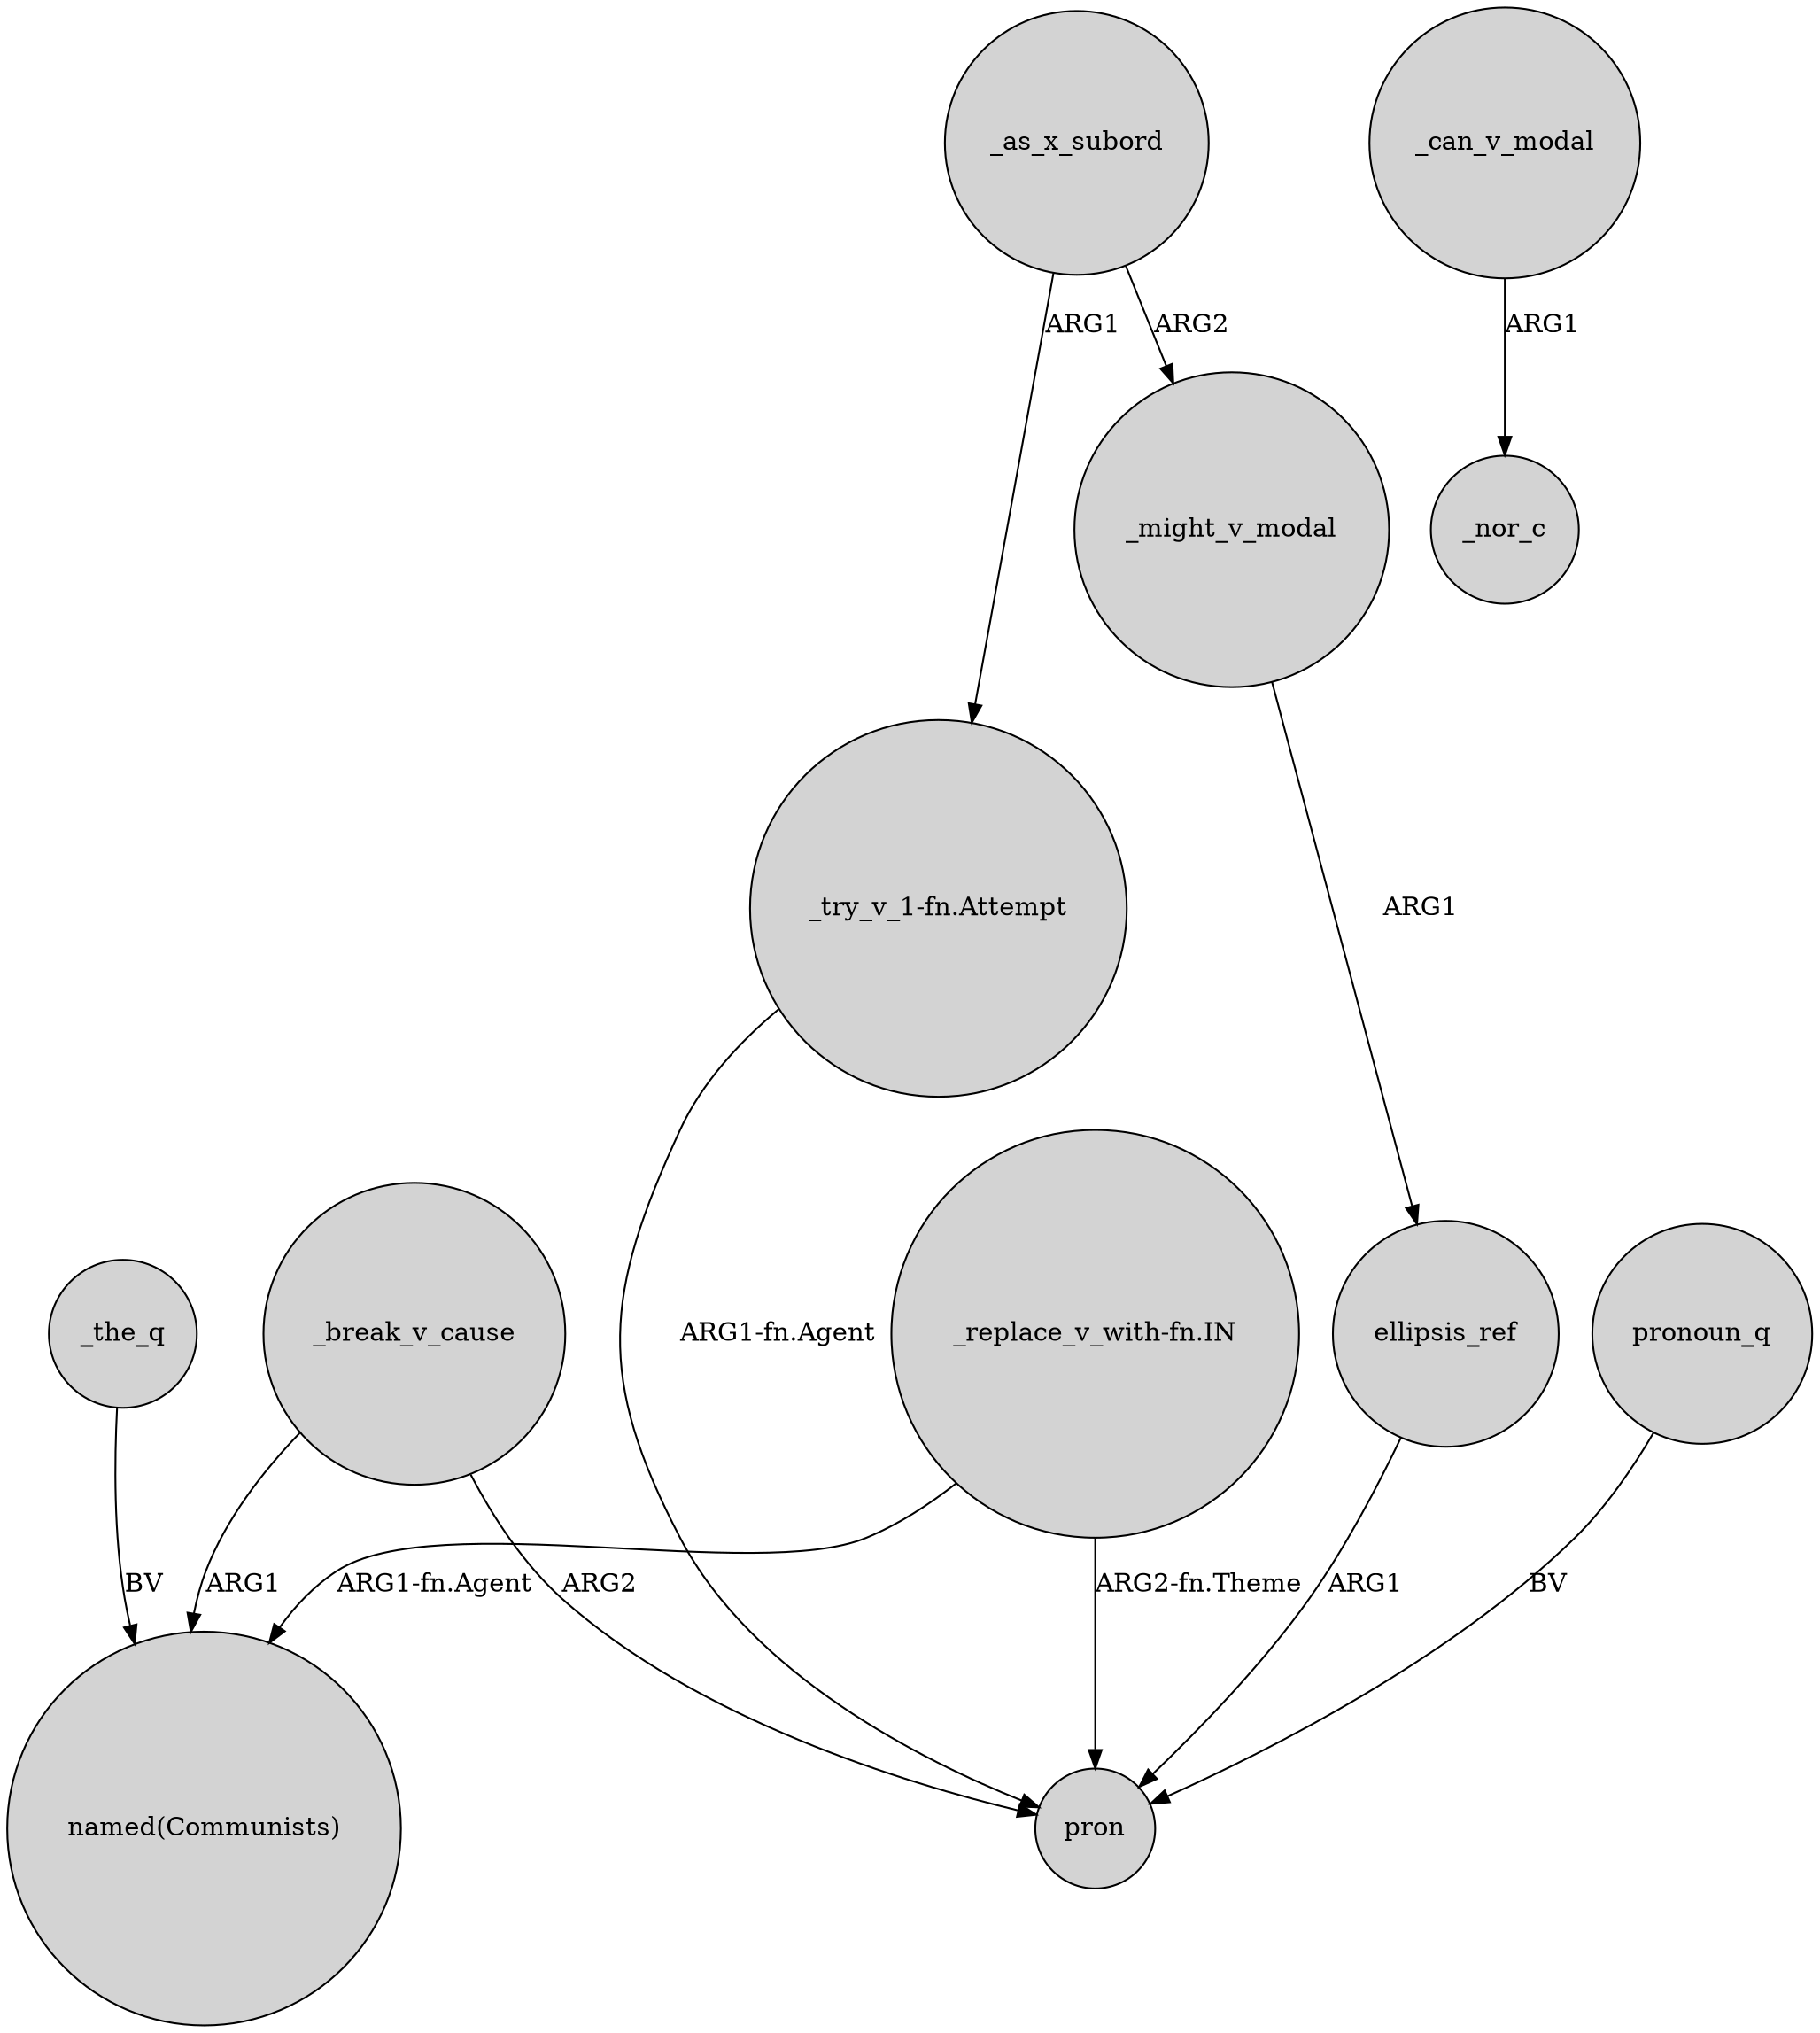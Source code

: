 digraph {
	node [shape=circle style=filled]
	_break_v_cause -> "named(Communists)" [label=ARG1]
	"_try_v_1-fn.Attempt" -> pron [label="ARG1-fn.Agent"]
	ellipsis_ref -> pron [label=ARG1]
	"_replace_v_with-fn.IN" -> "named(Communists)" [label="ARG1-fn.Agent"]
	_as_x_subord -> "_try_v_1-fn.Attempt" [label=ARG1]
	_might_v_modal -> ellipsis_ref [label=ARG1]
	_break_v_cause -> pron [label=ARG2]
	_as_x_subord -> _might_v_modal [label=ARG2]
	_the_q -> "named(Communists)" [label=BV]
	_can_v_modal -> _nor_c [label=ARG1]
	"_replace_v_with-fn.IN" -> pron [label="ARG2-fn.Theme"]
	pronoun_q -> pron [label=BV]
}
